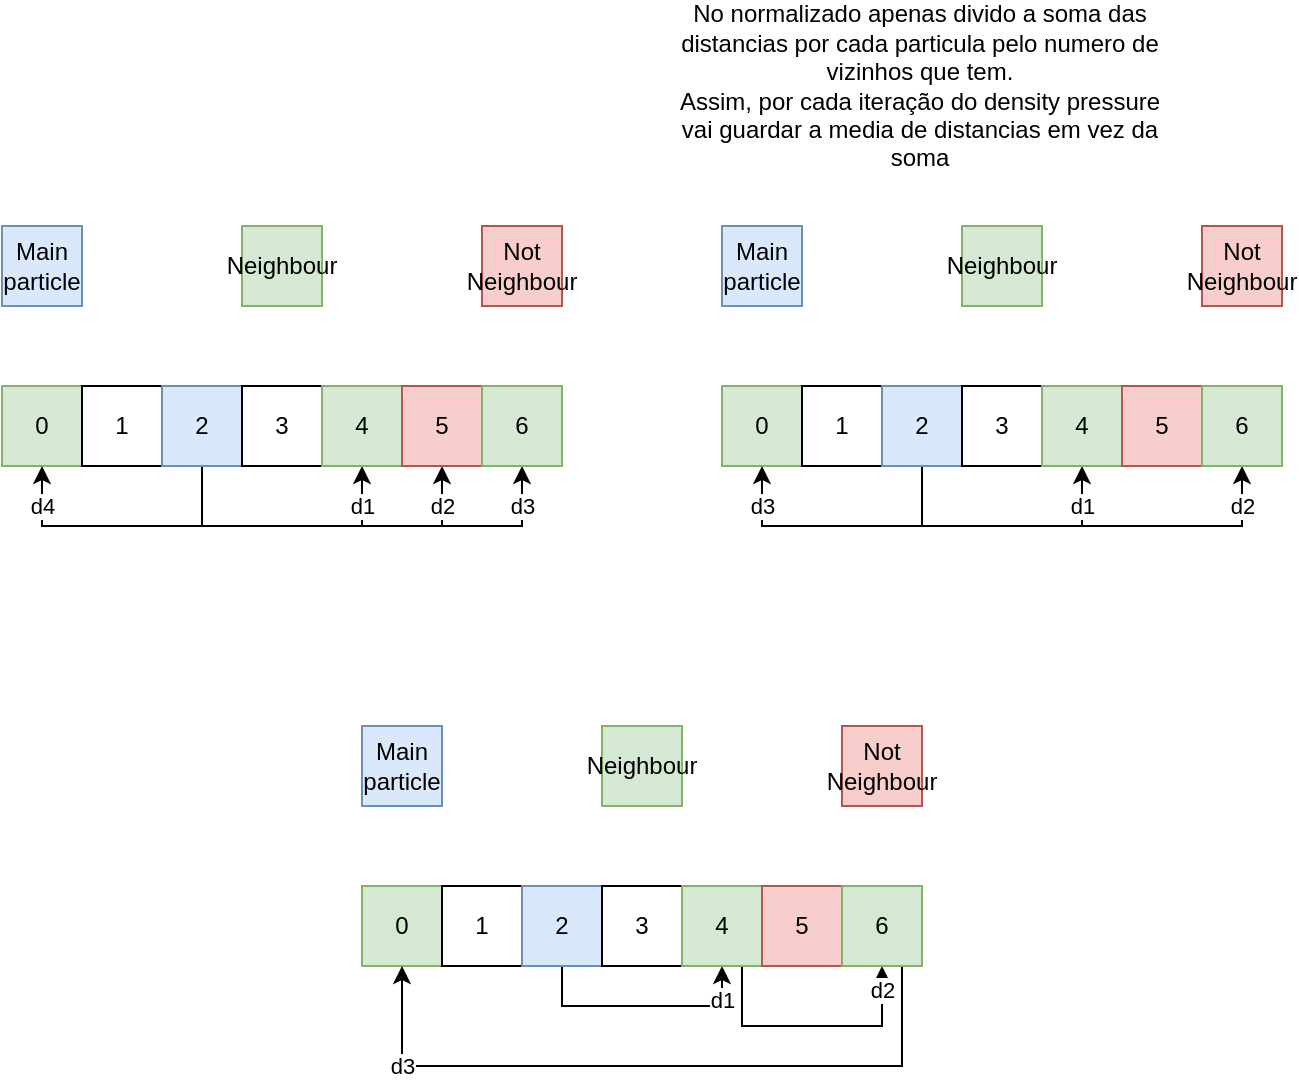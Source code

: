 <mxfile version="14.6.5" type="device"><diagram id="aD6IlqLiV6fXL4ZDj3S2" name="Page-1"><mxGraphModel dx="1422" dy="762" grid="1" gridSize="10" guides="1" tooltips="1" connect="1" arrows="1" fold="1" page="1" pageScale="1" pageWidth="827" pageHeight="1169" math="0" shadow="0"><root><mxCell id="0"/><mxCell id="1" parent="0"/><mxCell id="ylJ6w_q7uk0tq8nyzMON-1" value="0" style="rounded=0;whiteSpace=wrap;html=1;fillColor=#d5e8d4;strokeColor=#82b366;" vertex="1" parent="1"><mxGeometry x="80" y="200" width="40" height="40" as="geometry"/></mxCell><mxCell id="ylJ6w_q7uk0tq8nyzMON-2" value="1" style="rounded=0;whiteSpace=wrap;html=1;" vertex="1" parent="1"><mxGeometry x="120" y="200" width="40" height="40" as="geometry"/></mxCell><mxCell id="ylJ6w_q7uk0tq8nyzMON-12" value="d1" style="edgeStyle=orthogonalEdgeStyle;rounded=0;orthogonalLoop=1;jettySize=auto;html=1;exitX=0.5;exitY=1;exitDx=0;exitDy=0;entryX=0.5;entryY=1;entryDx=0;entryDy=0;" edge="1" parent="1" source="ylJ6w_q7uk0tq8nyzMON-3" target="ylJ6w_q7uk0tq8nyzMON-5"><mxGeometry x="0.714" relative="1" as="geometry"><Array as="points"><mxPoint x="180" y="270"/><mxPoint x="260" y="270"/></Array><mxPoint as="offset"/></mxGeometry></mxCell><mxCell id="ylJ6w_q7uk0tq8nyzMON-13" value="d2" style="edgeStyle=orthogonalEdgeStyle;rounded=0;orthogonalLoop=1;jettySize=auto;html=1;exitX=0.5;exitY=1;exitDx=0;exitDy=0;entryX=0.5;entryY=1;entryDx=0;entryDy=0;" edge="1" parent="1" source="ylJ6w_q7uk0tq8nyzMON-3" target="ylJ6w_q7uk0tq8nyzMON-6"><mxGeometry x="0.778" relative="1" as="geometry"><Array as="points"><mxPoint x="180" y="270"/><mxPoint x="300" y="270"/></Array><mxPoint as="offset"/></mxGeometry></mxCell><mxCell id="ylJ6w_q7uk0tq8nyzMON-14" value="d3" style="edgeStyle=orthogonalEdgeStyle;rounded=0;orthogonalLoop=1;jettySize=auto;html=1;exitX=0.5;exitY=1;exitDx=0;exitDy=0;entryX=0.5;entryY=1;entryDx=0;entryDy=0;" edge="1" parent="1" source="ylJ6w_q7uk0tq8nyzMON-3" target="ylJ6w_q7uk0tq8nyzMON-10"><mxGeometry x="0.818" relative="1" as="geometry"><Array as="points"><mxPoint x="180" y="270"/><mxPoint x="340" y="270"/></Array><mxPoint as="offset"/></mxGeometry></mxCell><mxCell id="ylJ6w_q7uk0tq8nyzMON-15" value="d4" style="edgeStyle=orthogonalEdgeStyle;rounded=0;orthogonalLoop=1;jettySize=auto;html=1;exitX=0.5;exitY=1;exitDx=0;exitDy=0;entryX=0.5;entryY=1;entryDx=0;entryDy=0;" edge="1" parent="1" source="ylJ6w_q7uk0tq8nyzMON-3" target="ylJ6w_q7uk0tq8nyzMON-1"><mxGeometry x="0.714" relative="1" as="geometry"><Array as="points"><mxPoint x="180" y="270"/><mxPoint x="100" y="270"/></Array><mxPoint as="offset"/></mxGeometry></mxCell><mxCell id="ylJ6w_q7uk0tq8nyzMON-3" value="2" style="rounded=0;whiteSpace=wrap;html=1;fillColor=#dae8fc;strokeColor=#6c8ebf;" vertex="1" parent="1"><mxGeometry x="160" y="200" width="40" height="40" as="geometry"/></mxCell><mxCell id="ylJ6w_q7uk0tq8nyzMON-4" value="3" style="rounded=0;whiteSpace=wrap;html=1;" vertex="1" parent="1"><mxGeometry x="200" y="200" width="40" height="40" as="geometry"/></mxCell><mxCell id="ylJ6w_q7uk0tq8nyzMON-5" value="4" style="rounded=0;whiteSpace=wrap;html=1;fillColor=#d5e8d4;strokeColor=#82b366;" vertex="1" parent="1"><mxGeometry x="240" y="200" width="40" height="40" as="geometry"/></mxCell><mxCell id="ylJ6w_q7uk0tq8nyzMON-6" value="5" style="rounded=0;whiteSpace=wrap;html=1;fillColor=#f8cecc;strokeColor=#b85450;" vertex="1" parent="1"><mxGeometry x="280" y="200" width="40" height="40" as="geometry"/></mxCell><mxCell id="ylJ6w_q7uk0tq8nyzMON-7" value="Main&lt;br&gt;particle" style="rounded=0;whiteSpace=wrap;html=1;fillColor=#dae8fc;strokeColor=#6c8ebf;" vertex="1" parent="1"><mxGeometry x="80" y="120" width="40" height="40" as="geometry"/></mxCell><mxCell id="ylJ6w_q7uk0tq8nyzMON-8" value="Neighbour" style="rounded=0;whiteSpace=wrap;html=1;fillColor=#d5e8d4;strokeColor=#82b366;" vertex="1" parent="1"><mxGeometry x="200" y="120" width="40" height="40" as="geometry"/></mxCell><mxCell id="ylJ6w_q7uk0tq8nyzMON-9" value="Not Neighbour" style="rounded=0;whiteSpace=wrap;html=1;fillColor=#f8cecc;strokeColor=#b85450;" vertex="1" parent="1"><mxGeometry x="320" y="120" width="40" height="40" as="geometry"/></mxCell><mxCell id="ylJ6w_q7uk0tq8nyzMON-10" value="6" style="rounded=0;whiteSpace=wrap;html=1;fillColor=#d5e8d4;strokeColor=#82b366;" vertex="1" parent="1"><mxGeometry x="320" y="200" width="40" height="40" as="geometry"/></mxCell><mxCell id="ylJ6w_q7uk0tq8nyzMON-16" value="0" style="rounded=0;whiteSpace=wrap;html=1;fillColor=#d5e8d4;strokeColor=#82b366;" vertex="1" parent="1"><mxGeometry x="440" y="200" width="40" height="40" as="geometry"/></mxCell><mxCell id="ylJ6w_q7uk0tq8nyzMON-17" value="1" style="rounded=0;whiteSpace=wrap;html=1;" vertex="1" parent="1"><mxGeometry x="480" y="200" width="40" height="40" as="geometry"/></mxCell><mxCell id="ylJ6w_q7uk0tq8nyzMON-18" value="d1" style="edgeStyle=orthogonalEdgeStyle;rounded=0;orthogonalLoop=1;jettySize=auto;html=1;exitX=0.5;exitY=1;exitDx=0;exitDy=0;entryX=0.5;entryY=1;entryDx=0;entryDy=0;" edge="1" parent="1" source="ylJ6w_q7uk0tq8nyzMON-22" target="ylJ6w_q7uk0tq8nyzMON-24"><mxGeometry x="0.714" relative="1" as="geometry"><Array as="points"><mxPoint x="540" y="270"/><mxPoint x="620" y="270"/></Array><mxPoint as="offset"/></mxGeometry></mxCell><mxCell id="ylJ6w_q7uk0tq8nyzMON-20" value="d2" style="edgeStyle=orthogonalEdgeStyle;rounded=0;orthogonalLoop=1;jettySize=auto;html=1;exitX=0.5;exitY=1;exitDx=0;exitDy=0;entryX=0.5;entryY=1;entryDx=0;entryDy=0;" edge="1" parent="1" source="ylJ6w_q7uk0tq8nyzMON-22" target="ylJ6w_q7uk0tq8nyzMON-29"><mxGeometry x="0.818" relative="1" as="geometry"><Array as="points"><mxPoint x="540" y="270"/><mxPoint x="700" y="270"/></Array><mxPoint as="offset"/></mxGeometry></mxCell><mxCell id="ylJ6w_q7uk0tq8nyzMON-21" value="d3" style="edgeStyle=orthogonalEdgeStyle;rounded=0;orthogonalLoop=1;jettySize=auto;html=1;exitX=0.5;exitY=1;exitDx=0;exitDy=0;entryX=0.5;entryY=1;entryDx=0;entryDy=0;" edge="1" parent="1" source="ylJ6w_q7uk0tq8nyzMON-22" target="ylJ6w_q7uk0tq8nyzMON-16"><mxGeometry x="0.714" relative="1" as="geometry"><Array as="points"><mxPoint x="540" y="270"/><mxPoint x="460" y="270"/></Array><mxPoint as="offset"/></mxGeometry></mxCell><mxCell id="ylJ6w_q7uk0tq8nyzMON-22" value="2" style="rounded=0;whiteSpace=wrap;html=1;fillColor=#dae8fc;strokeColor=#6c8ebf;" vertex="1" parent="1"><mxGeometry x="520" y="200" width="40" height="40" as="geometry"/></mxCell><mxCell id="ylJ6w_q7uk0tq8nyzMON-23" value="3" style="rounded=0;whiteSpace=wrap;html=1;" vertex="1" parent="1"><mxGeometry x="560" y="200" width="40" height="40" as="geometry"/></mxCell><mxCell id="ylJ6w_q7uk0tq8nyzMON-24" value="4" style="rounded=0;whiteSpace=wrap;html=1;fillColor=#d5e8d4;strokeColor=#82b366;" vertex="1" parent="1"><mxGeometry x="600" y="200" width="40" height="40" as="geometry"/></mxCell><mxCell id="ylJ6w_q7uk0tq8nyzMON-25" value="5" style="rounded=0;whiteSpace=wrap;html=1;fillColor=#f8cecc;strokeColor=#b85450;" vertex="1" parent="1"><mxGeometry x="640" y="200" width="40" height="40" as="geometry"/></mxCell><mxCell id="ylJ6w_q7uk0tq8nyzMON-26" value="Main&lt;br&gt;particle" style="rounded=0;whiteSpace=wrap;html=1;fillColor=#dae8fc;strokeColor=#6c8ebf;" vertex="1" parent="1"><mxGeometry x="440" y="120" width="40" height="40" as="geometry"/></mxCell><mxCell id="ylJ6w_q7uk0tq8nyzMON-27" value="Neighbour" style="rounded=0;whiteSpace=wrap;html=1;fillColor=#d5e8d4;strokeColor=#82b366;" vertex="1" parent="1"><mxGeometry x="560" y="120" width="40" height="40" as="geometry"/></mxCell><mxCell id="ylJ6w_q7uk0tq8nyzMON-28" value="Not Neighbour" style="rounded=0;whiteSpace=wrap;html=1;fillColor=#f8cecc;strokeColor=#b85450;" vertex="1" parent="1"><mxGeometry x="680" y="120" width="40" height="40" as="geometry"/></mxCell><mxCell id="ylJ6w_q7uk0tq8nyzMON-29" value="6" style="rounded=0;whiteSpace=wrap;html=1;fillColor=#d5e8d4;strokeColor=#82b366;" vertex="1" parent="1"><mxGeometry x="680" y="200" width="40" height="40" as="geometry"/></mxCell><mxCell id="ylJ6w_q7uk0tq8nyzMON-30" value="No normalizado apenas divido a soma das distancias por cada particula pelo numero de vizinhos que tem.&lt;br&gt;Assim, por cada iteração do density pressure vai guardar a media de distancias em vez da soma" style="text;html=1;strokeColor=none;fillColor=none;align=center;verticalAlign=middle;whiteSpace=wrap;rounded=0;" vertex="1" parent="1"><mxGeometry x="414" y="40" width="250" height="20" as="geometry"/></mxCell><mxCell id="ylJ6w_q7uk0tq8nyzMON-31" value="0" style="rounded=0;whiteSpace=wrap;html=1;fillColor=#d5e8d4;strokeColor=#82b366;" vertex="1" parent="1"><mxGeometry x="260" y="450" width="40" height="40" as="geometry"/></mxCell><mxCell id="ylJ6w_q7uk0tq8nyzMON-32" value="1" style="rounded=0;whiteSpace=wrap;html=1;" vertex="1" parent="1"><mxGeometry x="300" y="450" width="40" height="40" as="geometry"/></mxCell><mxCell id="ylJ6w_q7uk0tq8nyzMON-33" value="d1" style="edgeStyle=orthogonalEdgeStyle;rounded=0;orthogonalLoop=1;jettySize=auto;html=1;exitX=0.5;exitY=1;exitDx=0;exitDy=0;entryX=0.5;entryY=1;entryDx=0;entryDy=0;" edge="1" parent="1" source="ylJ6w_q7uk0tq8nyzMON-36" target="ylJ6w_q7uk0tq8nyzMON-38"><mxGeometry x="0.714" relative="1" as="geometry"><Array as="points"><mxPoint x="360" y="510"/><mxPoint x="440" y="510"/></Array><mxPoint as="offset"/></mxGeometry></mxCell><mxCell id="ylJ6w_q7uk0tq8nyzMON-34" value="d2" style="edgeStyle=orthogonalEdgeStyle;rounded=0;orthogonalLoop=1;jettySize=auto;html=1;exitX=0.75;exitY=1;exitDx=0;exitDy=0;entryX=0.5;entryY=1;entryDx=0;entryDy=0;" edge="1" parent="1" source="ylJ6w_q7uk0tq8nyzMON-38" target="ylJ6w_q7uk0tq8nyzMON-43"><mxGeometry x="0.818" relative="1" as="geometry"><Array as="points"><mxPoint x="450" y="520"/><mxPoint x="520" y="520"/></Array><mxPoint as="offset"/></mxGeometry></mxCell><mxCell id="ylJ6w_q7uk0tq8nyzMON-35" value="d3" style="edgeStyle=orthogonalEdgeStyle;rounded=0;orthogonalLoop=1;jettySize=auto;html=1;exitX=0.75;exitY=1;exitDx=0;exitDy=0;entryX=0.5;entryY=1;entryDx=0;entryDy=0;" edge="1" parent="1" source="ylJ6w_q7uk0tq8nyzMON-43" target="ylJ6w_q7uk0tq8nyzMON-31"><mxGeometry x="0.714" relative="1" as="geometry"><Array as="points"><mxPoint x="530" y="540"/><mxPoint x="280" y="540"/></Array><mxPoint as="offset"/></mxGeometry></mxCell><mxCell id="ylJ6w_q7uk0tq8nyzMON-36" value="2" style="rounded=0;whiteSpace=wrap;html=1;fillColor=#dae8fc;strokeColor=#6c8ebf;" vertex="1" parent="1"><mxGeometry x="340" y="450" width="40" height="40" as="geometry"/></mxCell><mxCell id="ylJ6w_q7uk0tq8nyzMON-37" value="3" style="rounded=0;whiteSpace=wrap;html=1;" vertex="1" parent="1"><mxGeometry x="380" y="450" width="40" height="40" as="geometry"/></mxCell><mxCell id="ylJ6w_q7uk0tq8nyzMON-38" value="4" style="rounded=0;whiteSpace=wrap;html=1;fillColor=#d5e8d4;strokeColor=#82b366;" vertex="1" parent="1"><mxGeometry x="420" y="450" width="40" height="40" as="geometry"/></mxCell><mxCell id="ylJ6w_q7uk0tq8nyzMON-39" value="5" style="rounded=0;whiteSpace=wrap;html=1;fillColor=#f8cecc;strokeColor=#b85450;" vertex="1" parent="1"><mxGeometry x="460" y="450" width="40" height="40" as="geometry"/></mxCell><mxCell id="ylJ6w_q7uk0tq8nyzMON-40" value="Main&lt;br&gt;particle" style="rounded=0;whiteSpace=wrap;html=1;fillColor=#dae8fc;strokeColor=#6c8ebf;" vertex="1" parent="1"><mxGeometry x="260" y="370" width="40" height="40" as="geometry"/></mxCell><mxCell id="ylJ6w_q7uk0tq8nyzMON-41" value="Neighbour" style="rounded=0;whiteSpace=wrap;html=1;fillColor=#d5e8d4;strokeColor=#82b366;" vertex="1" parent="1"><mxGeometry x="380" y="370" width="40" height="40" as="geometry"/></mxCell><mxCell id="ylJ6w_q7uk0tq8nyzMON-42" value="Not Neighbour" style="rounded=0;whiteSpace=wrap;html=1;fillColor=#f8cecc;strokeColor=#b85450;" vertex="1" parent="1"><mxGeometry x="500" y="370" width="40" height="40" as="geometry"/></mxCell><mxCell id="ylJ6w_q7uk0tq8nyzMON-43" value="6" style="rounded=0;whiteSpace=wrap;html=1;fillColor=#d5e8d4;strokeColor=#82b366;" vertex="1" parent="1"><mxGeometry x="500" y="450" width="40" height="40" as="geometry"/></mxCell></root></mxGraphModel></diagram></mxfile>